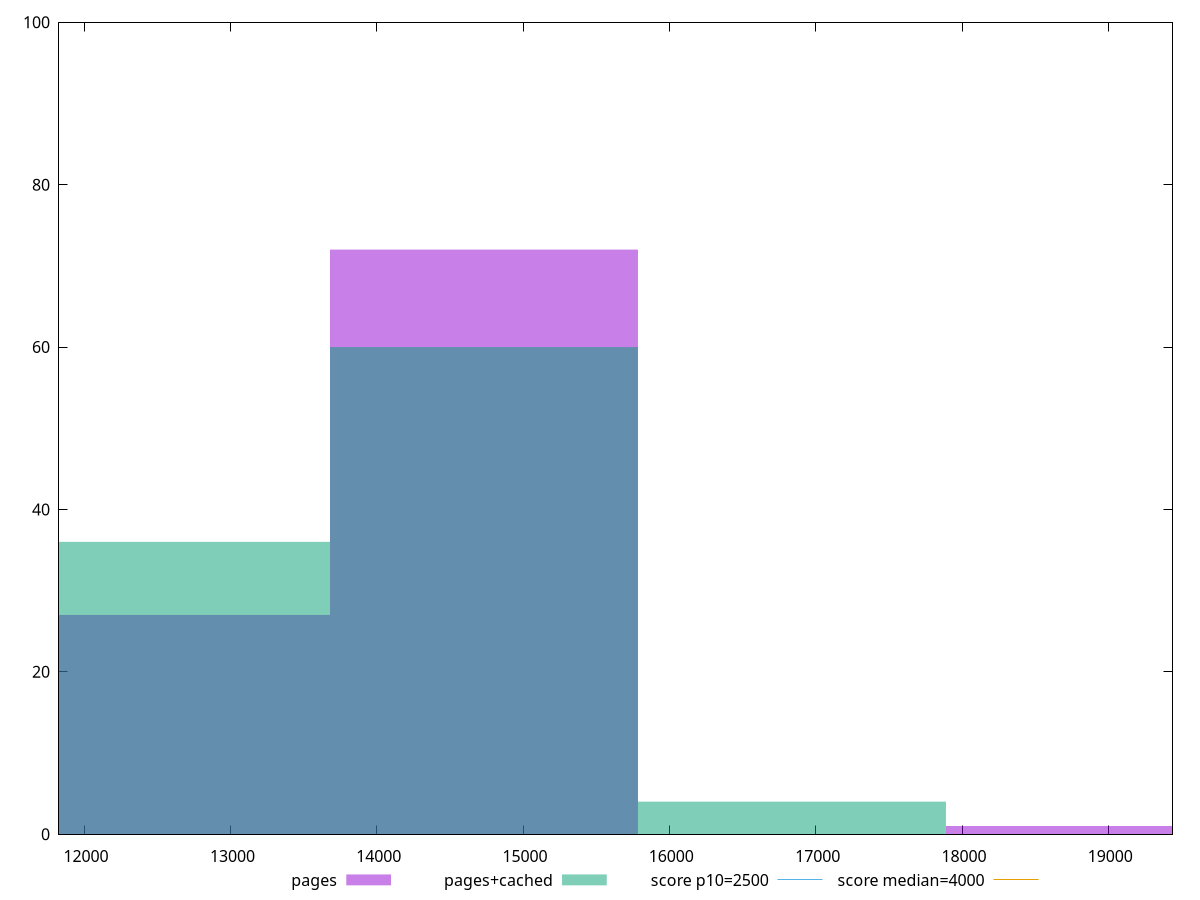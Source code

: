 reset

$pages <<EOF
18942.55539203542 1
14733.098638249772 72
12628.370261356948 27
EOF

$pagesCached <<EOF
12628.370261356948 36
14733.098638249772 60
16837.827015142597 4
EOF

set key outside below
set boxwidth 2104.7283768928246
set xrange [11828.665:19438.5855]
set yrange [0:100]
set trange [0:100]
set style fill transparent solid 0.5 noborder

set parametric
set terminal svg size 640, 500 enhanced background rgb 'white'
set output "reprap/largest-contentful-paint/comparison/histogram/0_vs_1.svg"

plot $pages title "pages" with boxes, \
     $pagesCached title "pages+cached" with boxes, \
     2500,t title "score p10=2500", \
     4000,t title "score median=4000"

reset
